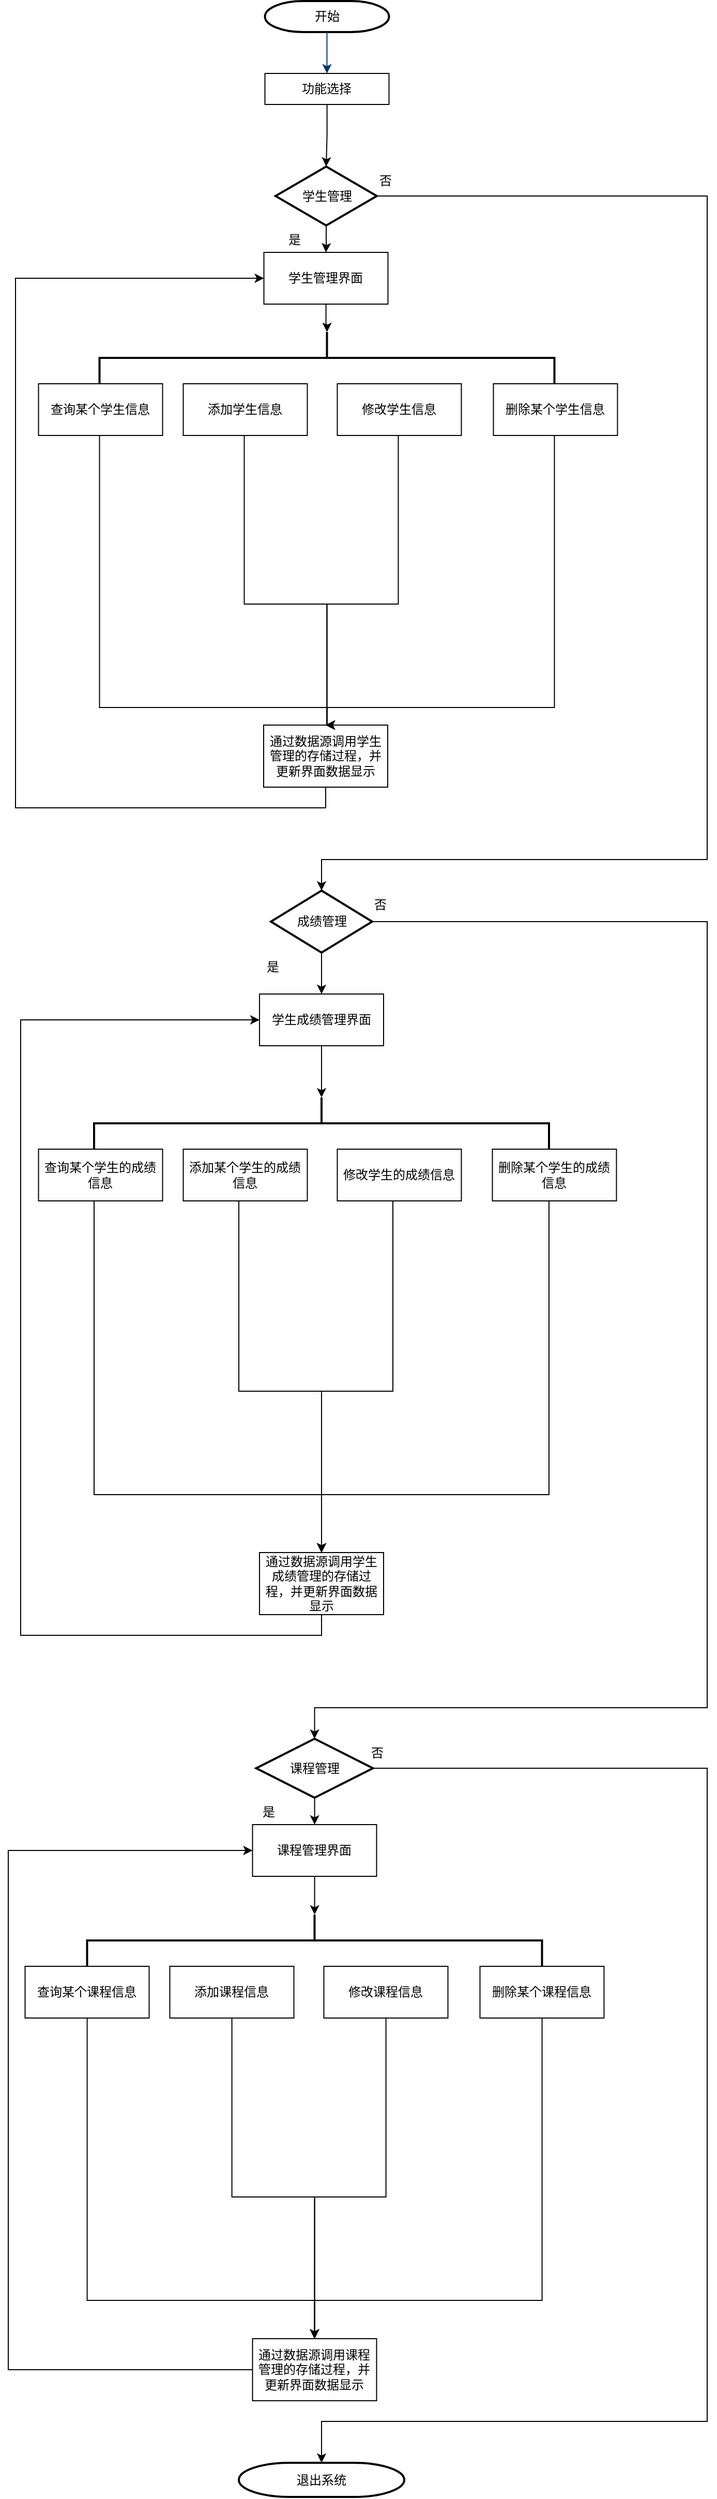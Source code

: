 <mxfile version="12.4.3" type="github" pages="1">
  <diagram id="6a731a19-8d31-9384-78a2-239565b7b9f0" name="Page-1">
    <mxGraphModel dx="835" dy="634" grid="1" gridSize="10" guides="1" tooltips="1" connect="1" arrows="1" fold="1" page="1" pageScale="1" pageWidth="1169" pageHeight="827" background="#ffffff" math="0" shadow="0">
      <root>
        <mxCell id="0"/>
        <mxCell id="1" parent="0"/>
        <mxCell id="mCbQTqABaY7V2KOwf3k1-147" value="" style="strokeWidth=2;html=1;shape=mxgraph.flowchart.annotation_2;align=left;labelPosition=right;pointerEvents=1;direction=south;allowArrows=1;connectable=1;portConstraintRotation=0;noLabel=0;part=0;perimeter=rectanglePerimeter;" parent="1" vertex="1">
          <mxGeometry x="90.25" y="1870" width="440" height="50" as="geometry"/>
        </mxCell>
        <mxCell id="mCbQTqABaY7V2KOwf3k1-128" value="" style="strokeWidth=2;html=1;shape=mxgraph.flowchart.annotation_2;align=left;labelPosition=right;pointerEvents=1;direction=south;allowArrows=1;connectable=1;portConstraintRotation=0;noLabel=0;part=0;perimeter=rectanglePerimeter;" parent="1" vertex="1">
          <mxGeometry x="97" y="1080" width="440" height="50" as="geometry"/>
        </mxCell>
        <mxCell id="2" value="开始" style="shape=mxgraph.flowchart.terminator;strokeWidth=2;gradientColor=none;gradientDirection=north;fontStyle=0;html=1;" parent="1" vertex="1">
          <mxGeometry x="262.25" y="20" width="120" height="30" as="geometry"/>
        </mxCell>
        <mxCell id="mCbQTqABaY7V2KOwf3k1-58" value="" style="edgeStyle=orthogonalEdgeStyle;rounded=0;orthogonalLoop=1;jettySize=auto;html=1;entryX=0.5;entryY=0;entryDx=0;entryDy=0;" parent="1" source="6" target="mCbQTqABaY7V2KOwf3k1-87" edge="1">
          <mxGeometry relative="1" as="geometry">
            <mxPoint x="321.5" y="317" as="targetPoint"/>
          </mxGeometry>
        </mxCell>
        <mxCell id="_JcKyCFG9YBYjNM6MLEk-13" style="edgeStyle=orthogonalEdgeStyle;rounded=0;orthogonalLoop=1;jettySize=auto;html=1;entryX=0.5;entryY=0;entryDx=0;entryDy=0;entryPerimeter=0;" edge="1" parent="1" source="6" target="mCbQTqABaY7V2KOwf3k1-59">
          <mxGeometry relative="1" as="geometry">
            <mxPoint x="369" y="1200" as="targetPoint"/>
            <Array as="points">
              <mxPoint x="690" y="209"/>
              <mxPoint x="690" y="850"/>
              <mxPoint x="317" y="850"/>
            </Array>
          </mxGeometry>
        </mxCell>
        <mxCell id="6" value="学生管理" style="shape=mxgraph.flowchart.decision;strokeWidth=2;gradientColor=none;gradientDirection=north;fontStyle=0;html=1;" parent="1" vertex="1">
          <mxGeometry x="272.5" y="180" width="98" height="57" as="geometry"/>
        </mxCell>
        <mxCell id="mCbQTqABaY7V2KOwf3k1-137" style="edgeStyle=orthogonalEdgeStyle;rounded=0;orthogonalLoop=1;jettySize=auto;html=1;entryX=0.5;entryY=0;entryDx=0;entryDy=0;" parent="1" source="mCbQTqABaY7V2KOwf3k1-59" target="mCbQTqABaY7V2KOwf3k1-121" edge="1">
          <mxGeometry relative="1" as="geometry"/>
        </mxCell>
        <mxCell id="_JcKyCFG9YBYjNM6MLEk-14" style="edgeStyle=orthogonalEdgeStyle;rounded=0;orthogonalLoop=1;jettySize=auto;html=1;entryX=0.5;entryY=0;entryDx=0;entryDy=0;entryPerimeter=0;" edge="1" parent="1" source="mCbQTqABaY7V2KOwf3k1-59" target="mCbQTqABaY7V2KOwf3k1-64">
          <mxGeometry relative="1" as="geometry">
            <mxPoint x="320" y="2120" as="targetPoint"/>
            <Array as="points">
              <mxPoint x="690" y="910"/>
              <mxPoint x="690" y="1670"/>
              <mxPoint x="311" y="1670"/>
            </Array>
          </mxGeometry>
        </mxCell>
        <mxCell id="mCbQTqABaY7V2KOwf3k1-59" value="成绩管理" style="shape=mxgraph.flowchart.decision;strokeWidth=2;gradientColor=none;gradientDirection=north;fontStyle=0;html=1;" parent="1" vertex="1">
          <mxGeometry x="268" y="880" width="98" height="60" as="geometry"/>
        </mxCell>
        <mxCell id="mCbQTqABaY7V2KOwf3k1-157" style="edgeStyle=orthogonalEdgeStyle;rounded=0;orthogonalLoop=1;jettySize=auto;html=1;" parent="1" source="mCbQTqABaY7V2KOwf3k1-64" target="mCbQTqABaY7V2KOwf3k1-140" edge="1">
          <mxGeometry relative="1" as="geometry"/>
        </mxCell>
        <mxCell id="_JcKyCFG9YBYjNM6MLEk-16" style="edgeStyle=orthogonalEdgeStyle;rounded=0;orthogonalLoop=1;jettySize=auto;html=1;entryX=0.5;entryY=1;entryDx=0;entryDy=0;entryPerimeter=0;" edge="1" parent="1" source="mCbQTqABaY7V2KOwf3k1-64" target="mCbQTqABaY7V2KOwf3k1-90">
          <mxGeometry relative="1" as="geometry">
            <mxPoint x="316" y="2630" as="targetPoint"/>
            <Array as="points">
              <mxPoint x="690" y="1729"/>
              <mxPoint x="690" y="2360"/>
              <mxPoint x="317" y="2360"/>
            </Array>
          </mxGeometry>
        </mxCell>
        <mxCell id="mCbQTqABaY7V2KOwf3k1-64" value="课程管理" style="shape=mxgraph.flowchart.decision;strokeWidth=2;gradientColor=none;gradientDirection=north;fontStyle=0;html=1;" parent="1" vertex="1">
          <mxGeometry x="253.75" y="1700" width="113" height="57" as="geometry"/>
        </mxCell>
        <mxCell id="7" style="fontStyle=1;strokeColor=#003366;strokeWidth=1;html=1;" parent="1" source="2" edge="1">
          <mxGeometry relative="1" as="geometry">
            <mxPoint x="322.25" y="90" as="targetPoint"/>
          </mxGeometry>
        </mxCell>
        <mxCell id="mCbQTqABaY7V2KOwf3k1-56" value="" style="edgeStyle=orthogonalEdgeStyle;rounded=0;orthogonalLoop=1;jettySize=auto;html=1;" parent="1" source="mCbQTqABaY7V2KOwf3k1-55" target="6" edge="1">
          <mxGeometry relative="1" as="geometry"/>
        </mxCell>
        <mxCell id="mCbQTqABaY7V2KOwf3k1-55" value="功能选择" style="rounded=0;whiteSpace=wrap;html=1;" parent="1" vertex="1">
          <mxGeometry x="262.25" y="90" width="120" height="30" as="geometry"/>
        </mxCell>
        <mxCell id="mCbQTqABaY7V2KOwf3k1-61" value="否" style="text;fontStyle=0;html=1;strokeColor=none;gradientColor=none;fillColor=none;strokeWidth=2;" parent="1" vertex="1">
          <mxGeometry x="370.5" y="180" width="40" height="26" as="geometry"/>
        </mxCell>
        <mxCell id="mCbQTqABaY7V2KOwf3k1-66" value="否" style="text;fontStyle=0;html=1;strokeColor=none;gradientColor=none;fillColor=none;strokeWidth=2;" parent="1" vertex="1">
          <mxGeometry x="366" y="880" width="40" height="26" as="geometry"/>
        </mxCell>
        <mxCell id="mCbQTqABaY7V2KOwf3k1-67" value="是" style="text;fontStyle=0;html=1;strokeColor=none;gradientColor=none;fillColor=none;strokeWidth=2;" parent="1" vertex="1">
          <mxGeometry x="282.5" y="237" width="40" height="26" as="geometry"/>
        </mxCell>
        <mxCell id="mCbQTqABaY7V2KOwf3k1-70" value="是" style="text;fontStyle=0;html=1;strokeColor=none;gradientColor=none;fillColor=none;strokeWidth=2;" parent="1" vertex="1">
          <mxGeometry x="262.25" y="940" width="53" height="26" as="geometry"/>
        </mxCell>
        <mxCell id="mCbQTqABaY7V2KOwf3k1-71" value="是" style="text;fontStyle=0;html=1;strokeColor=none;gradientColor=none;fillColor=none;strokeWidth=2;" parent="1" vertex="1">
          <mxGeometry x="257.83" y="1757" width="40" height="26" as="geometry"/>
        </mxCell>
        <mxCell id="mCbQTqABaY7V2KOwf3k1-86" value="否" style="text;fontStyle=0;html=1;strokeColor=none;gradientColor=none;fillColor=none;strokeWidth=2;" parent="1" vertex="1">
          <mxGeometry x="362.83" y="1700" width="29" as="geometry"/>
        </mxCell>
        <mxCell id="mCbQTqABaY7V2KOwf3k1-97" style="edgeStyle=orthogonalEdgeStyle;rounded=0;orthogonalLoop=1;jettySize=auto;html=1;" parent="1" source="mCbQTqABaY7V2KOwf3k1-87" target="mCbQTqABaY7V2KOwf3k1-96" edge="1">
          <mxGeometry relative="1" as="geometry"/>
        </mxCell>
        <mxCell id="mCbQTqABaY7V2KOwf3k1-87" value="学生管理界面" style="rounded=0;whiteSpace=wrap;html=1;" parent="1" vertex="1">
          <mxGeometry x="261.25" y="263" width="120" height="50" as="geometry"/>
        </mxCell>
        <mxCell id="mCbQTqABaY7V2KOwf3k1-90" value="&lt;span style=&quot;white-space: normal&quot;&gt;退出系统&lt;/span&gt;" style="shape=mxgraph.flowchart.terminator;strokeWidth=2;gradientColor=none;gradientDirection=north;fontStyle=0;html=1;flipH=0;flipV=0;direction=west;whiteSpace=wrap;" parent="1" vertex="1">
          <mxGeometry x="237" y="2400" width="160" height="33" as="geometry"/>
        </mxCell>
        <mxCell id="mCbQTqABaY7V2KOwf3k1-119" style="edgeStyle=orthogonalEdgeStyle;rounded=0;orthogonalLoop=1;jettySize=auto;html=1;entryX=0;entryY=0.5;entryDx=0;entryDy=0;" parent="1" source="mCbQTqABaY7V2KOwf3k1-92" target="mCbQTqABaY7V2KOwf3k1-87" edge="1">
          <mxGeometry relative="1" as="geometry">
            <mxPoint x="21.25" y="283" as="targetPoint"/>
            <Array as="points">
              <mxPoint x="321" y="800"/>
              <mxPoint x="21" y="800"/>
              <mxPoint x="21" y="288"/>
            </Array>
          </mxGeometry>
        </mxCell>
        <mxCell id="mCbQTqABaY7V2KOwf3k1-92" value="通过数据源调用学生管理的存储过程，并更新界面数据显示" style="rounded=0;whiteSpace=wrap;html=1;" parent="1" vertex="1">
          <mxGeometry x="261" y="720" width="120" height="60" as="geometry"/>
        </mxCell>
        <mxCell id="mCbQTqABaY7V2KOwf3k1-115" style="edgeStyle=orthogonalEdgeStyle;rounded=0;orthogonalLoop=1;jettySize=auto;html=1;" parent="1" source="mCbQTqABaY7V2KOwf3k1-98" edge="1">
          <mxGeometry relative="1" as="geometry">
            <mxPoint x="321" y="720" as="targetPoint"/>
            <Array as="points">
              <mxPoint x="102.25" y="703"/>
              <mxPoint x="322.25" y="703"/>
            </Array>
          </mxGeometry>
        </mxCell>
        <mxCell id="mCbQTqABaY7V2KOwf3k1-98" value="查询某个学生信息" style="rounded=0;whiteSpace=wrap;html=1;" parent="1" vertex="1">
          <mxGeometry x="43.25" y="390" width="120" height="50" as="geometry"/>
        </mxCell>
        <mxCell id="mCbQTqABaY7V2KOwf3k1-118" style="edgeStyle=orthogonalEdgeStyle;rounded=0;orthogonalLoop=1;jettySize=auto;html=1;" parent="1" source="mCbQTqABaY7V2KOwf3k1-100" edge="1">
          <mxGeometry relative="1" as="geometry">
            <mxPoint x="321" y="720" as="targetPoint"/>
            <Array as="points">
              <mxPoint x="542.25" y="703"/>
              <mxPoint x="322.25" y="703"/>
            </Array>
          </mxGeometry>
        </mxCell>
        <mxCell id="mCbQTqABaY7V2KOwf3k1-100" value="删除某个学生信息" style="rounded=0;whiteSpace=wrap;html=1;" parent="1" vertex="1">
          <mxGeometry x="483.25" y="390" width="120" height="50" as="geometry"/>
        </mxCell>
        <mxCell id="mCbQTqABaY7V2KOwf3k1-116" style="edgeStyle=orthogonalEdgeStyle;rounded=0;orthogonalLoop=1;jettySize=auto;html=1;" parent="1" source="mCbQTqABaY7V2KOwf3k1-104" edge="1">
          <mxGeometry relative="1" as="geometry">
            <mxPoint x="321" y="720" as="targetPoint"/>
            <Array as="points">
              <mxPoint x="242.25" y="603"/>
              <mxPoint x="322.25" y="603"/>
            </Array>
          </mxGeometry>
        </mxCell>
        <mxCell id="mCbQTqABaY7V2KOwf3k1-104" value="添加学生信息" style="rounded=0;whiteSpace=wrap;html=1;" parent="1" vertex="1">
          <mxGeometry x="183.25" y="390" width="120" height="50" as="geometry"/>
        </mxCell>
        <mxCell id="mCbQTqABaY7V2KOwf3k1-117" style="edgeStyle=orthogonalEdgeStyle;rounded=0;orthogonalLoop=1;jettySize=auto;html=1;" parent="1" source="mCbQTqABaY7V2KOwf3k1-105" edge="1">
          <mxGeometry relative="1" as="geometry">
            <mxPoint x="321" y="720" as="targetPoint"/>
            <Array as="points">
              <mxPoint x="391.25" y="603"/>
              <mxPoint x="322.25" y="603"/>
            </Array>
          </mxGeometry>
        </mxCell>
        <mxCell id="mCbQTqABaY7V2KOwf3k1-105" value="修改学生信息" style="rounded=0;whiteSpace=wrap;html=1;" parent="1" vertex="1">
          <mxGeometry x="332.25" y="390" width="120" height="50" as="geometry"/>
        </mxCell>
        <mxCell id="mCbQTqABaY7V2KOwf3k1-138" style="edgeStyle=orthogonalEdgeStyle;rounded=0;orthogonalLoop=1;jettySize=auto;html=1;entryX=0;entryY=0.5;entryDx=0;entryDy=0;entryPerimeter=0;" parent="1" source="mCbQTqABaY7V2KOwf3k1-121" target="mCbQTqABaY7V2KOwf3k1-128" edge="1">
          <mxGeometry relative="1" as="geometry"/>
        </mxCell>
        <mxCell id="mCbQTqABaY7V2KOwf3k1-121" value="学生成绩管理界面" style="rounded=0;whiteSpace=wrap;html=1;" parent="1" vertex="1">
          <mxGeometry x="257" y="980" width="120" height="50" as="geometry"/>
        </mxCell>
        <mxCell id="mCbQTqABaY7V2KOwf3k1-122" style="edgeStyle=orthogonalEdgeStyle;rounded=0;orthogonalLoop=1;jettySize=auto;html=1;entryX=0;entryY=0.5;entryDx=0;entryDy=0;" parent="1" source="mCbQTqABaY7V2KOwf3k1-123" edge="1" target="mCbQTqABaY7V2KOwf3k1-121">
          <mxGeometry relative="1" as="geometry">
            <mxPoint x="195.5" y="1009" as="targetPoint"/>
            <Array as="points">
              <mxPoint x="317" y="1600"/>
              <mxPoint x="26" y="1600"/>
              <mxPoint x="26" y="1005"/>
            </Array>
          </mxGeometry>
        </mxCell>
        <mxCell id="mCbQTqABaY7V2KOwf3k1-123" value="通过数据源调用学生成绩管理的存储过程，并更新界面数据显示" style="rounded=0;whiteSpace=wrap;html=1;" parent="1" vertex="1">
          <mxGeometry x="257" y="1520" width="120" height="60" as="geometry"/>
        </mxCell>
        <mxCell id="mCbQTqABaY7V2KOwf3k1-129" style="edgeStyle=orthogonalEdgeStyle;rounded=0;orthogonalLoop=1;jettySize=auto;html=1;entryX=0.5;entryY=0;entryDx=0;entryDy=0;" parent="1" source="mCbQTqABaY7V2KOwf3k1-130" target="mCbQTqABaY7V2KOwf3k1-123" edge="1">
          <mxGeometry relative="1" as="geometry">
            <mxPoint x="317" y="1464" as="targetPoint"/>
            <Array as="points">
              <mxPoint x="97" y="1464"/>
              <mxPoint x="317" y="1464"/>
            </Array>
          </mxGeometry>
        </mxCell>
        <mxCell id="mCbQTqABaY7V2KOwf3k1-130" value="查询某个学生的成绩信息" style="rounded=0;whiteSpace=wrap;html=1;" parent="1" vertex="1">
          <mxGeometry x="43.25" y="1130" width="120" height="50" as="geometry"/>
        </mxCell>
        <mxCell id="mCbQTqABaY7V2KOwf3k1-131" style="edgeStyle=orthogonalEdgeStyle;rounded=0;orthogonalLoop=1;jettySize=auto;html=1;entryX=0.5;entryY=0;entryDx=0;entryDy=0;" parent="1" target="mCbQTqABaY7V2KOwf3k1-123" edge="1" source="mCbQTqABaY7V2KOwf3k1-132">
          <mxGeometry relative="1" as="geometry">
            <mxPoint x="317" y="1464" as="targetPoint"/>
            <Array as="points">
              <mxPoint x="537" y="1464"/>
              <mxPoint x="317" y="1464"/>
            </Array>
            <mxPoint x="537" y="1254" as="sourcePoint"/>
          </mxGeometry>
        </mxCell>
        <mxCell id="mCbQTqABaY7V2KOwf3k1-132" value="删除某个学生的成绩信息" style="rounded=0;whiteSpace=wrap;html=1;" parent="1" vertex="1">
          <mxGeometry x="482.25" y="1130" width="120" height="50" as="geometry"/>
        </mxCell>
        <mxCell id="mCbQTqABaY7V2KOwf3k1-133" style="edgeStyle=orthogonalEdgeStyle;rounded=0;orthogonalLoop=1;jettySize=auto;html=1;entryX=0.5;entryY=0;entryDx=0;entryDy=0;" parent="1" source="mCbQTqABaY7V2KOwf3k1-134" target="mCbQTqABaY7V2KOwf3k1-123" edge="1">
          <mxGeometry relative="1" as="geometry">
            <mxPoint x="317" y="1564" as="targetPoint"/>
            <Array as="points">
              <mxPoint x="237" y="1364"/>
              <mxPoint x="317" y="1364"/>
            </Array>
          </mxGeometry>
        </mxCell>
        <mxCell id="mCbQTqABaY7V2KOwf3k1-134" value="添加某个学生的成绩信息" style="rounded=0;whiteSpace=wrap;html=1;" parent="1" vertex="1">
          <mxGeometry x="183.25" y="1130" width="120" height="50" as="geometry"/>
        </mxCell>
        <mxCell id="mCbQTqABaY7V2KOwf3k1-135" style="edgeStyle=orthogonalEdgeStyle;rounded=0;orthogonalLoop=1;jettySize=auto;html=1;entryX=0.5;entryY=0;entryDx=0;entryDy=0;" parent="1" source="mCbQTqABaY7V2KOwf3k1-136" target="mCbQTqABaY7V2KOwf3k1-123" edge="1">
          <mxGeometry relative="1" as="geometry">
            <mxPoint x="317" y="1584" as="targetPoint"/>
            <Array as="points">
              <mxPoint x="386" y="1364"/>
              <mxPoint x="317" y="1364"/>
            </Array>
          </mxGeometry>
        </mxCell>
        <mxCell id="mCbQTqABaY7V2KOwf3k1-136" value="修改学生的成绩信息" style="rounded=0;whiteSpace=wrap;html=1;" parent="1" vertex="1">
          <mxGeometry x="332.25" y="1130" width="120" height="50" as="geometry"/>
        </mxCell>
        <mxCell id="mCbQTqABaY7V2KOwf3k1-139" style="edgeStyle=orthogonalEdgeStyle;rounded=0;orthogonalLoop=1;jettySize=auto;html=1;" parent="1" source="mCbQTqABaY7V2KOwf3k1-140" target="mCbQTqABaY7V2KOwf3k1-147" edge="1">
          <mxGeometry relative="1" as="geometry"/>
        </mxCell>
        <mxCell id="mCbQTqABaY7V2KOwf3k1-140" value="课程管理界面" style="rounded=0;whiteSpace=wrap;html=1;" parent="1" vertex="1">
          <mxGeometry x="250.25" y="1783" width="120" height="50" as="geometry"/>
        </mxCell>
        <mxCell id="mCbQTqABaY7V2KOwf3k1-141" style="edgeStyle=orthogonalEdgeStyle;rounded=0;orthogonalLoop=1;jettySize=auto;html=1;entryX=0;entryY=0.5;entryDx=0;entryDy=0;" parent="1" source="mCbQTqABaY7V2KOwf3k1-142" target="mCbQTqABaY7V2KOwf3k1-140" edge="1">
          <mxGeometry relative="1" as="geometry">
            <mxPoint x="14.17" y="1783" as="targetPoint"/>
            <Array as="points">
              <mxPoint x="14" y="2310"/>
              <mxPoint x="14" y="1808"/>
            </Array>
          </mxGeometry>
        </mxCell>
        <mxCell id="mCbQTqABaY7V2KOwf3k1-142" value="通过数据源调用课程管理的存储过程，并更新界面数据显示" style="rounded=0;whiteSpace=wrap;html=1;" parent="1" vertex="1">
          <mxGeometry x="250.25" y="2280" width="120" height="60" as="geometry"/>
        </mxCell>
        <mxCell id="mCbQTqABaY7V2KOwf3k1-148" style="edgeStyle=orthogonalEdgeStyle;rounded=0;orthogonalLoop=1;jettySize=auto;html=1;entryX=0.5;entryY=0;entryDx=0;entryDy=0;" parent="1" source="mCbQTqABaY7V2KOwf3k1-149" target="mCbQTqABaY7V2KOwf3k1-142" edge="1">
          <mxGeometry relative="1" as="geometry">
            <mxPoint x="310.67" y="2243" as="targetPoint"/>
            <Array as="points">
              <mxPoint x="90.67" y="2243"/>
              <mxPoint x="310.67" y="2243"/>
            </Array>
          </mxGeometry>
        </mxCell>
        <mxCell id="mCbQTqABaY7V2KOwf3k1-149" value="查询某个课程信息" style="rounded=0;whiteSpace=wrap;html=1;" parent="1" vertex="1">
          <mxGeometry x="30.25" y="1920" width="120" height="50" as="geometry"/>
        </mxCell>
        <mxCell id="mCbQTqABaY7V2KOwf3k1-150" style="edgeStyle=orthogonalEdgeStyle;rounded=0;orthogonalLoop=1;jettySize=auto;html=1;entryX=0.5;entryY=0;entryDx=0;entryDy=0;" parent="1" source="mCbQTqABaY7V2KOwf3k1-151" target="mCbQTqABaY7V2KOwf3k1-142" edge="1">
          <mxGeometry relative="1" as="geometry">
            <mxPoint x="310.67" y="2243" as="targetPoint"/>
            <Array as="points">
              <mxPoint x="530.67" y="2243"/>
              <mxPoint x="310.67" y="2243"/>
            </Array>
          </mxGeometry>
        </mxCell>
        <mxCell id="mCbQTqABaY7V2KOwf3k1-151" value="删除某个课程信息" style="rounded=0;whiteSpace=wrap;html=1;" parent="1" vertex="1">
          <mxGeometry x="470.25" y="1920" width="120" height="50" as="geometry"/>
        </mxCell>
        <mxCell id="mCbQTqABaY7V2KOwf3k1-152" style="edgeStyle=orthogonalEdgeStyle;rounded=0;orthogonalLoop=1;jettySize=auto;html=1;entryX=0.5;entryY=0;entryDx=0;entryDy=0;" parent="1" source="mCbQTqABaY7V2KOwf3k1-153" target="mCbQTqABaY7V2KOwf3k1-142" edge="1">
          <mxGeometry relative="1" as="geometry">
            <mxPoint x="310.67" y="2343" as="targetPoint"/>
            <Array as="points">
              <mxPoint x="230.67" y="2143"/>
              <mxPoint x="310.67" y="2143"/>
            </Array>
          </mxGeometry>
        </mxCell>
        <mxCell id="mCbQTqABaY7V2KOwf3k1-153" value="添加课程信息" style="rounded=0;whiteSpace=wrap;html=1;" parent="1" vertex="1">
          <mxGeometry x="170.25" y="1920" width="120" height="50" as="geometry"/>
        </mxCell>
        <mxCell id="mCbQTqABaY7V2KOwf3k1-154" style="edgeStyle=orthogonalEdgeStyle;rounded=0;orthogonalLoop=1;jettySize=auto;html=1;entryX=0.5;entryY=0;entryDx=0;entryDy=0;" parent="1" source="mCbQTqABaY7V2KOwf3k1-155" target="mCbQTqABaY7V2KOwf3k1-142" edge="1">
          <mxGeometry relative="1" as="geometry">
            <mxPoint x="310.67" y="2363" as="targetPoint"/>
            <Array as="points">
              <mxPoint x="379.67" y="2143"/>
              <mxPoint x="310.67" y="2143"/>
            </Array>
          </mxGeometry>
        </mxCell>
        <mxCell id="mCbQTqABaY7V2KOwf3k1-155" value="修改课程信息" style="rounded=0;whiteSpace=wrap;html=1;" parent="1" vertex="1">
          <mxGeometry x="319.25" y="1920" width="120" height="50" as="geometry"/>
        </mxCell>
        <mxCell id="mCbQTqABaY7V2KOwf3k1-96" value="" style="strokeWidth=2;html=1;shape=mxgraph.flowchart.annotation_2;align=left;labelPosition=right;pointerEvents=1;direction=south;allowArrows=1;connectable=1;portConstraintRotation=0;noLabel=0;part=0;perimeter=rectanglePerimeter;" parent="1" vertex="1">
          <mxGeometry x="102.25" y="340" width="440" height="50" as="geometry"/>
        </mxCell>
      </root>
    </mxGraphModel>
  </diagram>
</mxfile>
